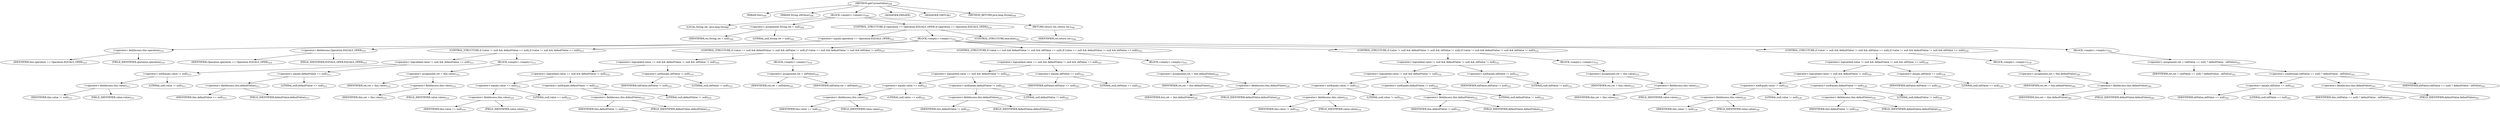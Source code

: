 digraph "getCurrentValue" {  
"1031" [label = <(METHOD,getCurrentValue)<SUB>508</SUB>> ]
"1032" [label = <(PARAM,this)<SUB>508</SUB>> ]
"1033" [label = <(PARAM,String oldValue)<SUB>508</SUB>> ]
"1034" [label = <(BLOCK,&lt;empty&gt;,&lt;empty&gt;)<SUB>508</SUB>> ]
"1035" [label = <(LOCAL,String ret: java.lang.String)> ]
"1036" [label = <(&lt;operator&gt;.assignment,String ret = null)<SUB>509</SUB>> ]
"1037" [label = <(IDENTIFIER,ret,String ret = null)<SUB>509</SUB>> ]
"1038" [label = <(LITERAL,null,String ret = null)<SUB>509</SUB>> ]
"1039" [label = <(CONTROL_STRUCTURE,if (operation == Operation.EQUALS_OPER),if (operation == Operation.EQUALS_OPER))<SUB>510</SUB>> ]
"1040" [label = <(&lt;operator&gt;.equals,operation == Operation.EQUALS_OPER)<SUB>510</SUB>> ]
"1041" [label = <(&lt;operator&gt;.fieldAccess,this.operation)<SUB>510</SUB>> ]
"1042" [label = <(IDENTIFIER,this,operation == Operation.EQUALS_OPER)<SUB>510</SUB>> ]
"1043" [label = <(FIELD_IDENTIFIER,operation,operation)<SUB>510</SUB>> ]
"1044" [label = <(&lt;operator&gt;.fieldAccess,Operation.EQUALS_OPER)<SUB>510</SUB>> ]
"1045" [label = <(IDENTIFIER,Operation,operation == Operation.EQUALS_OPER)<SUB>510</SUB>> ]
"1046" [label = <(FIELD_IDENTIFIER,EQUALS_OPER,EQUALS_OPER)<SUB>510</SUB>> ]
"1047" [label = <(BLOCK,&lt;empty&gt;,&lt;empty&gt;)<SUB>510</SUB>> ]
"1048" [label = <(CONTROL_STRUCTURE,if (value != null &amp;&amp; defaultValue == null),if (value != null &amp;&amp; defaultValue == null))<SUB>513</SUB>> ]
"1049" [label = <(&lt;operator&gt;.logicalAnd,value != null &amp;&amp; defaultValue == null)<SUB>513</SUB>> ]
"1050" [label = <(&lt;operator&gt;.notEquals,value != null)<SUB>513</SUB>> ]
"1051" [label = <(&lt;operator&gt;.fieldAccess,this.value)<SUB>513</SUB>> ]
"1052" [label = <(IDENTIFIER,this,value != null)<SUB>513</SUB>> ]
"1053" [label = <(FIELD_IDENTIFIER,value,value)<SUB>513</SUB>> ]
"1054" [label = <(LITERAL,null,value != null)<SUB>513</SUB>> ]
"1055" [label = <(&lt;operator&gt;.equals,defaultValue == null)<SUB>513</SUB>> ]
"1056" [label = <(&lt;operator&gt;.fieldAccess,this.defaultValue)<SUB>513</SUB>> ]
"1057" [label = <(IDENTIFIER,this,defaultValue == null)<SUB>513</SUB>> ]
"1058" [label = <(FIELD_IDENTIFIER,defaultValue,defaultValue)<SUB>513</SUB>> ]
"1059" [label = <(LITERAL,null,defaultValue == null)<SUB>513</SUB>> ]
"1060" [label = <(BLOCK,&lt;empty&gt;,&lt;empty&gt;)<SUB>513</SUB>> ]
"1061" [label = <(&lt;operator&gt;.assignment,ret = this.value)<SUB>514</SUB>> ]
"1062" [label = <(IDENTIFIER,ret,ret = this.value)<SUB>514</SUB>> ]
"1063" [label = <(&lt;operator&gt;.fieldAccess,this.value)<SUB>514</SUB>> ]
"1064" [label = <(IDENTIFIER,this,ret = this.value)<SUB>514</SUB>> ]
"1065" [label = <(FIELD_IDENTIFIER,value,value)<SUB>514</SUB>> ]
"1066" [label = <(CONTROL_STRUCTURE,if (value == null &amp;&amp; defaultValue != null &amp;&amp; oldValue != null),if (value == null &amp;&amp; defaultValue != null &amp;&amp; oldValue != null))<SUB>519</SUB>> ]
"1067" [label = <(&lt;operator&gt;.logicalAnd,value == null &amp;&amp; defaultValue != null &amp;&amp; oldValue != null)<SUB>519</SUB>> ]
"1068" [label = <(&lt;operator&gt;.logicalAnd,value == null &amp;&amp; defaultValue != null)<SUB>519</SUB>> ]
"1069" [label = <(&lt;operator&gt;.equals,value == null)<SUB>519</SUB>> ]
"1070" [label = <(&lt;operator&gt;.fieldAccess,this.value)<SUB>519</SUB>> ]
"1071" [label = <(IDENTIFIER,this,value == null)<SUB>519</SUB>> ]
"1072" [label = <(FIELD_IDENTIFIER,value,value)<SUB>519</SUB>> ]
"1073" [label = <(LITERAL,null,value == null)<SUB>519</SUB>> ]
"1074" [label = <(&lt;operator&gt;.notEquals,defaultValue != null)<SUB>519</SUB>> ]
"1075" [label = <(&lt;operator&gt;.fieldAccess,this.defaultValue)<SUB>519</SUB>> ]
"1076" [label = <(IDENTIFIER,this,defaultValue != null)<SUB>519</SUB>> ]
"1077" [label = <(FIELD_IDENTIFIER,defaultValue,defaultValue)<SUB>519</SUB>> ]
"1078" [label = <(LITERAL,null,defaultValue != null)<SUB>519</SUB>> ]
"1079" [label = <(&lt;operator&gt;.notEquals,oldValue != null)<SUB>519</SUB>> ]
"1080" [label = <(IDENTIFIER,oldValue,oldValue != null)<SUB>519</SUB>> ]
"1081" [label = <(LITERAL,null,oldValue != null)<SUB>519</SUB>> ]
"1082" [label = <(BLOCK,&lt;empty&gt;,&lt;empty&gt;)<SUB>519</SUB>> ]
"1083" [label = <(&lt;operator&gt;.assignment,ret = oldValue)<SUB>520</SUB>> ]
"1084" [label = <(IDENTIFIER,ret,ret = oldValue)<SUB>520</SUB>> ]
"1085" [label = <(IDENTIFIER,oldValue,ret = oldValue)<SUB>520</SUB>> ]
"1086" [label = <(CONTROL_STRUCTURE,if (value == null &amp;&amp; defaultValue != null &amp;&amp; oldValue == null),if (value == null &amp;&amp; defaultValue != null &amp;&amp; oldValue == null))<SUB>525</SUB>> ]
"1087" [label = <(&lt;operator&gt;.logicalAnd,value == null &amp;&amp; defaultValue != null &amp;&amp; oldValue == null)<SUB>525</SUB>> ]
"1088" [label = <(&lt;operator&gt;.logicalAnd,value == null &amp;&amp; defaultValue != null)<SUB>525</SUB>> ]
"1089" [label = <(&lt;operator&gt;.equals,value == null)<SUB>525</SUB>> ]
"1090" [label = <(&lt;operator&gt;.fieldAccess,this.value)<SUB>525</SUB>> ]
"1091" [label = <(IDENTIFIER,this,value == null)<SUB>525</SUB>> ]
"1092" [label = <(FIELD_IDENTIFIER,value,value)<SUB>525</SUB>> ]
"1093" [label = <(LITERAL,null,value == null)<SUB>525</SUB>> ]
"1094" [label = <(&lt;operator&gt;.notEquals,defaultValue != null)<SUB>525</SUB>> ]
"1095" [label = <(&lt;operator&gt;.fieldAccess,this.defaultValue)<SUB>525</SUB>> ]
"1096" [label = <(IDENTIFIER,this,defaultValue != null)<SUB>525</SUB>> ]
"1097" [label = <(FIELD_IDENTIFIER,defaultValue,defaultValue)<SUB>525</SUB>> ]
"1098" [label = <(LITERAL,null,defaultValue != null)<SUB>525</SUB>> ]
"1099" [label = <(&lt;operator&gt;.equals,oldValue == null)<SUB>525</SUB>> ]
"1100" [label = <(IDENTIFIER,oldValue,oldValue == null)<SUB>525</SUB>> ]
"1101" [label = <(LITERAL,null,oldValue == null)<SUB>525</SUB>> ]
"1102" [label = <(BLOCK,&lt;empty&gt;,&lt;empty&gt;)<SUB>525</SUB>> ]
"1103" [label = <(&lt;operator&gt;.assignment,ret = this.defaultValue)<SUB>526</SUB>> ]
"1104" [label = <(IDENTIFIER,ret,ret = this.defaultValue)<SUB>526</SUB>> ]
"1105" [label = <(&lt;operator&gt;.fieldAccess,this.defaultValue)<SUB>526</SUB>> ]
"1106" [label = <(IDENTIFIER,this,ret = this.defaultValue)<SUB>526</SUB>> ]
"1107" [label = <(FIELD_IDENTIFIER,defaultValue,defaultValue)<SUB>526</SUB>> ]
"1108" [label = <(CONTROL_STRUCTURE,if (value != null &amp;&amp; defaultValue != null &amp;&amp; oldValue != null),if (value != null &amp;&amp; defaultValue != null &amp;&amp; oldValue != null))<SUB>532</SUB>> ]
"1109" [label = <(&lt;operator&gt;.logicalAnd,value != null &amp;&amp; defaultValue != null &amp;&amp; oldValue != null)<SUB>532</SUB>> ]
"1110" [label = <(&lt;operator&gt;.logicalAnd,value != null &amp;&amp; defaultValue != null)<SUB>532</SUB>> ]
"1111" [label = <(&lt;operator&gt;.notEquals,value != null)<SUB>532</SUB>> ]
"1112" [label = <(&lt;operator&gt;.fieldAccess,this.value)<SUB>532</SUB>> ]
"1113" [label = <(IDENTIFIER,this,value != null)<SUB>532</SUB>> ]
"1114" [label = <(FIELD_IDENTIFIER,value,value)<SUB>532</SUB>> ]
"1115" [label = <(LITERAL,null,value != null)<SUB>532</SUB>> ]
"1116" [label = <(&lt;operator&gt;.notEquals,defaultValue != null)<SUB>532</SUB>> ]
"1117" [label = <(&lt;operator&gt;.fieldAccess,this.defaultValue)<SUB>532</SUB>> ]
"1118" [label = <(IDENTIFIER,this,defaultValue != null)<SUB>532</SUB>> ]
"1119" [label = <(FIELD_IDENTIFIER,defaultValue,defaultValue)<SUB>532</SUB>> ]
"1120" [label = <(LITERAL,null,defaultValue != null)<SUB>532</SUB>> ]
"1121" [label = <(&lt;operator&gt;.notEquals,oldValue != null)<SUB>532</SUB>> ]
"1122" [label = <(IDENTIFIER,oldValue,oldValue != null)<SUB>532</SUB>> ]
"1123" [label = <(LITERAL,null,oldValue != null)<SUB>532</SUB>> ]
"1124" [label = <(BLOCK,&lt;empty&gt;,&lt;empty&gt;)<SUB>532</SUB>> ]
"1125" [label = <(&lt;operator&gt;.assignment,ret = this.value)<SUB>533</SUB>> ]
"1126" [label = <(IDENTIFIER,ret,ret = this.value)<SUB>533</SUB>> ]
"1127" [label = <(&lt;operator&gt;.fieldAccess,this.value)<SUB>533</SUB>> ]
"1128" [label = <(IDENTIFIER,this,ret = this.value)<SUB>533</SUB>> ]
"1129" [label = <(FIELD_IDENTIFIER,value,value)<SUB>533</SUB>> ]
"1130" [label = <(CONTROL_STRUCTURE,if (value != null &amp;&amp; defaultValue != null &amp;&amp; oldValue == null),if (value != null &amp;&amp; defaultValue != null &amp;&amp; oldValue == null))<SUB>539</SUB>> ]
"1131" [label = <(&lt;operator&gt;.logicalAnd,value != null &amp;&amp; defaultValue != null &amp;&amp; oldValue == null)<SUB>539</SUB>> ]
"1132" [label = <(&lt;operator&gt;.logicalAnd,value != null &amp;&amp; defaultValue != null)<SUB>539</SUB>> ]
"1133" [label = <(&lt;operator&gt;.notEquals,value != null)<SUB>539</SUB>> ]
"1134" [label = <(&lt;operator&gt;.fieldAccess,this.value)<SUB>539</SUB>> ]
"1135" [label = <(IDENTIFIER,this,value != null)<SUB>539</SUB>> ]
"1136" [label = <(FIELD_IDENTIFIER,value,value)<SUB>539</SUB>> ]
"1137" [label = <(LITERAL,null,value != null)<SUB>539</SUB>> ]
"1138" [label = <(&lt;operator&gt;.notEquals,defaultValue != null)<SUB>539</SUB>> ]
"1139" [label = <(&lt;operator&gt;.fieldAccess,this.defaultValue)<SUB>539</SUB>> ]
"1140" [label = <(IDENTIFIER,this,defaultValue != null)<SUB>539</SUB>> ]
"1141" [label = <(FIELD_IDENTIFIER,defaultValue,defaultValue)<SUB>539</SUB>> ]
"1142" [label = <(LITERAL,null,defaultValue != null)<SUB>539</SUB>> ]
"1143" [label = <(&lt;operator&gt;.equals,oldValue == null)<SUB>539</SUB>> ]
"1144" [label = <(IDENTIFIER,oldValue,oldValue == null)<SUB>539</SUB>> ]
"1145" [label = <(LITERAL,null,oldValue == null)<SUB>539</SUB>> ]
"1146" [label = <(BLOCK,&lt;empty&gt;,&lt;empty&gt;)<SUB>539</SUB>> ]
"1147" [label = <(&lt;operator&gt;.assignment,ret = this.defaultValue)<SUB>540</SUB>> ]
"1148" [label = <(IDENTIFIER,ret,ret = this.defaultValue)<SUB>540</SUB>> ]
"1149" [label = <(&lt;operator&gt;.fieldAccess,this.defaultValue)<SUB>540</SUB>> ]
"1150" [label = <(IDENTIFIER,this,ret = this.defaultValue)<SUB>540</SUB>> ]
"1151" [label = <(FIELD_IDENTIFIER,defaultValue,defaultValue)<SUB>540</SUB>> ]
"1152" [label = <(CONTROL_STRUCTURE,else,else)<SUB>542</SUB>> ]
"1153" [label = <(BLOCK,&lt;empty&gt;,&lt;empty&gt;)<SUB>542</SUB>> ]
"1154" [label = <(&lt;operator&gt;.assignment,ret = (oldValue == null) ? defaultValue : oldValue)<SUB>543</SUB>> ]
"1155" [label = <(IDENTIFIER,ret,ret = (oldValue == null) ? defaultValue : oldValue)<SUB>543</SUB>> ]
"1156" [label = <(&lt;operator&gt;.conditional,(oldValue == null) ? defaultValue : oldValue)<SUB>543</SUB>> ]
"1157" [label = <(&lt;operator&gt;.equals,oldValue == null)<SUB>543</SUB>> ]
"1158" [label = <(IDENTIFIER,oldValue,oldValue == null)<SUB>543</SUB>> ]
"1159" [label = <(LITERAL,null,oldValue == null)<SUB>543</SUB>> ]
"1160" [label = <(&lt;operator&gt;.fieldAccess,this.defaultValue)<SUB>543</SUB>> ]
"1161" [label = <(IDENTIFIER,this,(oldValue == null) ? defaultValue : oldValue)<SUB>543</SUB>> ]
"1162" [label = <(FIELD_IDENTIFIER,defaultValue,defaultValue)<SUB>543</SUB>> ]
"1163" [label = <(IDENTIFIER,oldValue,(oldValue == null) ? defaultValue : oldValue)<SUB>543</SUB>> ]
"1164" [label = <(RETURN,return ret;,return ret;)<SUB>546</SUB>> ]
"1165" [label = <(IDENTIFIER,ret,return ret;)<SUB>546</SUB>> ]
"1166" [label = <(MODIFIER,PRIVATE)> ]
"1167" [label = <(MODIFIER,VIRTUAL)> ]
"1168" [label = <(METHOD_RETURN,java.lang.String)<SUB>508</SUB>> ]
  "1031" -> "1032" 
  "1031" -> "1033" 
  "1031" -> "1034" 
  "1031" -> "1166" 
  "1031" -> "1167" 
  "1031" -> "1168" 
  "1034" -> "1035" 
  "1034" -> "1036" 
  "1034" -> "1039" 
  "1034" -> "1164" 
  "1036" -> "1037" 
  "1036" -> "1038" 
  "1039" -> "1040" 
  "1039" -> "1047" 
  "1039" -> "1152" 
  "1040" -> "1041" 
  "1040" -> "1044" 
  "1041" -> "1042" 
  "1041" -> "1043" 
  "1044" -> "1045" 
  "1044" -> "1046" 
  "1047" -> "1048" 
  "1047" -> "1066" 
  "1047" -> "1086" 
  "1047" -> "1108" 
  "1047" -> "1130" 
  "1048" -> "1049" 
  "1048" -> "1060" 
  "1049" -> "1050" 
  "1049" -> "1055" 
  "1050" -> "1051" 
  "1050" -> "1054" 
  "1051" -> "1052" 
  "1051" -> "1053" 
  "1055" -> "1056" 
  "1055" -> "1059" 
  "1056" -> "1057" 
  "1056" -> "1058" 
  "1060" -> "1061" 
  "1061" -> "1062" 
  "1061" -> "1063" 
  "1063" -> "1064" 
  "1063" -> "1065" 
  "1066" -> "1067" 
  "1066" -> "1082" 
  "1067" -> "1068" 
  "1067" -> "1079" 
  "1068" -> "1069" 
  "1068" -> "1074" 
  "1069" -> "1070" 
  "1069" -> "1073" 
  "1070" -> "1071" 
  "1070" -> "1072" 
  "1074" -> "1075" 
  "1074" -> "1078" 
  "1075" -> "1076" 
  "1075" -> "1077" 
  "1079" -> "1080" 
  "1079" -> "1081" 
  "1082" -> "1083" 
  "1083" -> "1084" 
  "1083" -> "1085" 
  "1086" -> "1087" 
  "1086" -> "1102" 
  "1087" -> "1088" 
  "1087" -> "1099" 
  "1088" -> "1089" 
  "1088" -> "1094" 
  "1089" -> "1090" 
  "1089" -> "1093" 
  "1090" -> "1091" 
  "1090" -> "1092" 
  "1094" -> "1095" 
  "1094" -> "1098" 
  "1095" -> "1096" 
  "1095" -> "1097" 
  "1099" -> "1100" 
  "1099" -> "1101" 
  "1102" -> "1103" 
  "1103" -> "1104" 
  "1103" -> "1105" 
  "1105" -> "1106" 
  "1105" -> "1107" 
  "1108" -> "1109" 
  "1108" -> "1124" 
  "1109" -> "1110" 
  "1109" -> "1121" 
  "1110" -> "1111" 
  "1110" -> "1116" 
  "1111" -> "1112" 
  "1111" -> "1115" 
  "1112" -> "1113" 
  "1112" -> "1114" 
  "1116" -> "1117" 
  "1116" -> "1120" 
  "1117" -> "1118" 
  "1117" -> "1119" 
  "1121" -> "1122" 
  "1121" -> "1123" 
  "1124" -> "1125" 
  "1125" -> "1126" 
  "1125" -> "1127" 
  "1127" -> "1128" 
  "1127" -> "1129" 
  "1130" -> "1131" 
  "1130" -> "1146" 
  "1131" -> "1132" 
  "1131" -> "1143" 
  "1132" -> "1133" 
  "1132" -> "1138" 
  "1133" -> "1134" 
  "1133" -> "1137" 
  "1134" -> "1135" 
  "1134" -> "1136" 
  "1138" -> "1139" 
  "1138" -> "1142" 
  "1139" -> "1140" 
  "1139" -> "1141" 
  "1143" -> "1144" 
  "1143" -> "1145" 
  "1146" -> "1147" 
  "1147" -> "1148" 
  "1147" -> "1149" 
  "1149" -> "1150" 
  "1149" -> "1151" 
  "1152" -> "1153" 
  "1153" -> "1154" 
  "1154" -> "1155" 
  "1154" -> "1156" 
  "1156" -> "1157" 
  "1156" -> "1160" 
  "1156" -> "1163" 
  "1157" -> "1158" 
  "1157" -> "1159" 
  "1160" -> "1161" 
  "1160" -> "1162" 
  "1164" -> "1165" 
}
